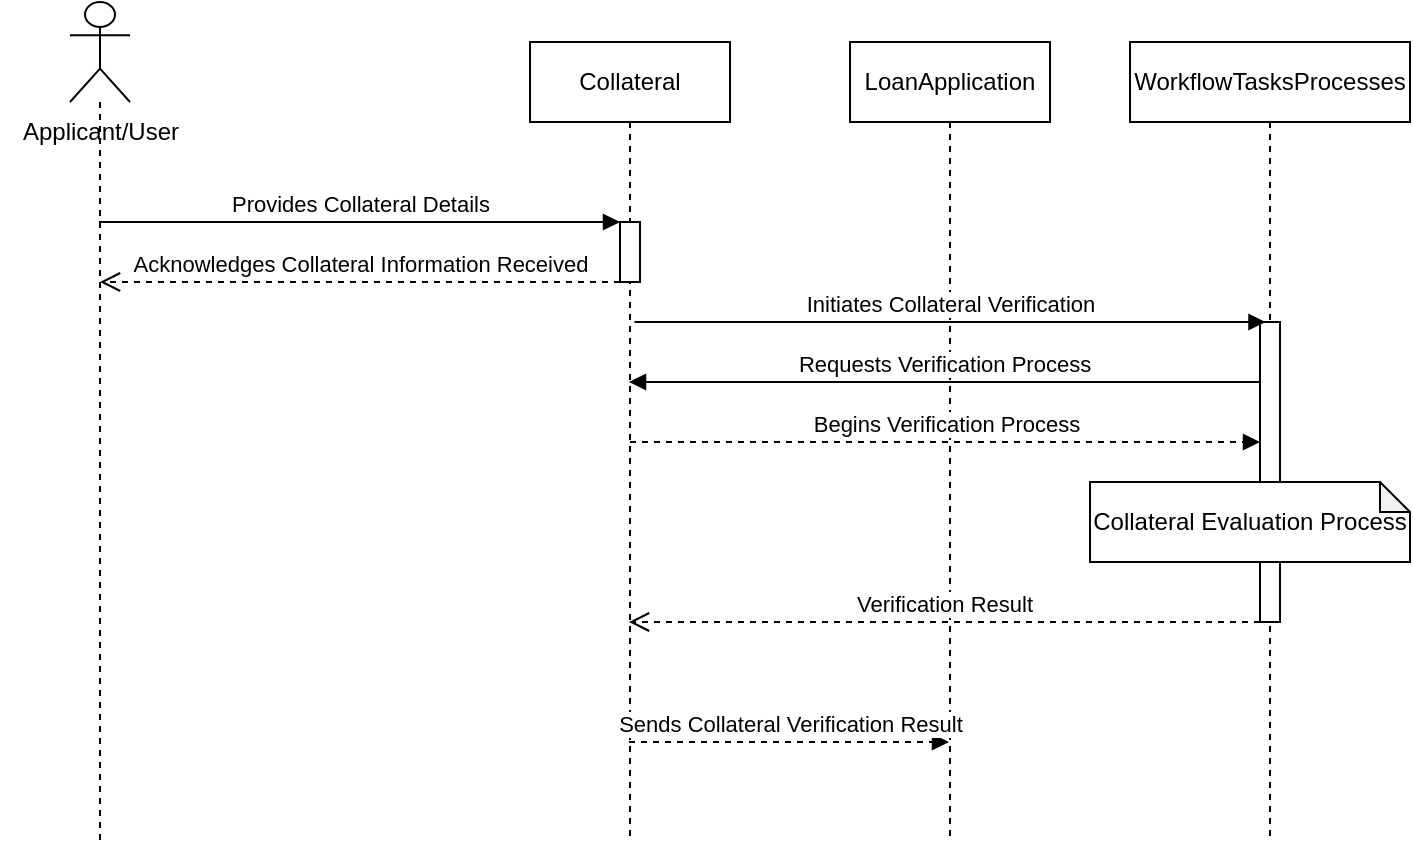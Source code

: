 <mxfile version="22.1.18" type="github">
  <diagram name="Page-1" id="aM4i8X6o--tSt7t3sqs4">
    <mxGraphModel dx="1050" dy="557" grid="1" gridSize="10" guides="1" tooltips="1" connect="1" arrows="1" fold="1" page="1" pageScale="1" pageWidth="850" pageHeight="1100" math="0" shadow="0">
      <root>
        <mxCell id="0" />
        <mxCell id="1" parent="0" />
        <mxCell id="DKn6yU0FKnWCuzOSTYic-1" value="" style="shape=umlLifeline;perimeter=lifelinePerimeter;whiteSpace=wrap;html=1;container=1;dropTarget=0;collapsible=0;recursiveResize=0;outlineConnect=0;portConstraint=eastwest;newEdgeStyle={&quot;curved&quot;:0,&quot;rounded&quot;:0};participant=umlActor;size=50;" vertex="1" parent="1">
          <mxGeometry x="130" y="20" width="30" height="420" as="geometry" />
        </mxCell>
        <mxCell id="DKn6yU0FKnWCuzOSTYic-2" value="Collateral" style="shape=umlLifeline;perimeter=lifelinePerimeter;whiteSpace=wrap;html=1;container=1;dropTarget=0;collapsible=0;recursiveResize=0;outlineConnect=0;portConstraint=eastwest;newEdgeStyle={&quot;curved&quot;:0,&quot;rounded&quot;:0};" vertex="1" parent="1">
          <mxGeometry x="360" y="40" width="100" height="400" as="geometry" />
        </mxCell>
        <mxCell id="DKn6yU0FKnWCuzOSTYic-7" value="" style="html=1;points=[[0,0,0,0,5],[0,1,0,0,-5],[1,0,0,0,5],[1,1,0,0,-5]];perimeter=orthogonalPerimeter;outlineConnect=0;targetShapes=umlLifeline;portConstraint=eastwest;newEdgeStyle={&quot;curved&quot;:0,&quot;rounded&quot;:0};" vertex="1" parent="DKn6yU0FKnWCuzOSTYic-2">
          <mxGeometry x="45" y="90" width="10" height="30" as="geometry" />
        </mxCell>
        <mxCell id="DKn6yU0FKnWCuzOSTYic-3" value="Applicant/User" style="text;html=1;align=center;verticalAlign=middle;resizable=0;points=[];autosize=1;strokeColor=none;fillColor=none;" vertex="1" parent="1">
          <mxGeometry x="95" y="70" width="100" height="30" as="geometry" />
        </mxCell>
        <mxCell id="DKn6yU0FKnWCuzOSTYic-5" value="LoanApplication" style="shape=umlLifeline;perimeter=lifelinePerimeter;whiteSpace=wrap;html=1;container=1;dropTarget=0;collapsible=0;recursiveResize=0;outlineConnect=0;portConstraint=eastwest;newEdgeStyle={&quot;curved&quot;:0,&quot;rounded&quot;:0};" vertex="1" parent="1">
          <mxGeometry x="520" y="40" width="100" height="400" as="geometry" />
        </mxCell>
        <mxCell id="DKn6yU0FKnWCuzOSTYic-6" value="WorkflowTasksProcesses" style="shape=umlLifeline;perimeter=lifelinePerimeter;whiteSpace=wrap;html=1;container=1;dropTarget=0;collapsible=0;recursiveResize=0;outlineConnect=0;portConstraint=eastwest;newEdgeStyle={&quot;curved&quot;:0,&quot;rounded&quot;:0};" vertex="1" parent="1">
          <mxGeometry x="660" y="40" width="140" height="400" as="geometry" />
        </mxCell>
        <mxCell id="DKn6yU0FKnWCuzOSTYic-10" value="" style="html=1;points=[[0,0,0,0,5],[0,1,0,0,-5],[1,0,0,0,5],[1,1,0,0,-5]];perimeter=orthogonalPerimeter;outlineConnect=0;targetShapes=umlLifeline;portConstraint=eastwest;newEdgeStyle={&quot;curved&quot;:0,&quot;rounded&quot;:0};" vertex="1" parent="DKn6yU0FKnWCuzOSTYic-6">
          <mxGeometry x="65" y="140" width="10" height="150" as="geometry" />
        </mxCell>
        <mxCell id="DKn6yU0FKnWCuzOSTYic-8" value="Provides Collateral Details" style="html=1;verticalAlign=bottom;endArrow=block;curved=0;rounded=0;" edge="1" parent="1">
          <mxGeometry width="80" relative="1" as="geometry">
            <mxPoint x="144.5" y="130" as="sourcePoint" />
            <mxPoint x="405" y="130" as="targetPoint" />
          </mxGeometry>
        </mxCell>
        <mxCell id="DKn6yU0FKnWCuzOSTYic-9" value="Acknowledges Collateral Information Received" style="html=1;verticalAlign=bottom;endArrow=open;dashed=1;endSize=8;curved=0;rounded=0;" edge="1" parent="1" source="DKn6yU0FKnWCuzOSTYic-7" target="DKn6yU0FKnWCuzOSTYic-1">
          <mxGeometry relative="1" as="geometry">
            <mxPoint x="350" y="160" as="sourcePoint" />
            <mxPoint x="270" y="160" as="targetPoint" />
            <Array as="points">
              <mxPoint x="300" y="160" />
            </Array>
          </mxGeometry>
        </mxCell>
        <mxCell id="DKn6yU0FKnWCuzOSTYic-11" value="Initiates Collateral Verification" style="html=1;verticalAlign=bottom;endArrow=block;curved=0;rounded=0;" edge="1" parent="1">
          <mxGeometry width="80" relative="1" as="geometry">
            <mxPoint x="412.25" y="180" as="sourcePoint" />
            <mxPoint x="727.75" y="180" as="targetPoint" />
          </mxGeometry>
        </mxCell>
        <mxCell id="DKn6yU0FKnWCuzOSTYic-12" value="Requests Verification Process" style="html=1;verticalAlign=bottom;endArrow=block;curved=0;rounded=0;" edge="1" parent="1">
          <mxGeometry width="80" relative="1" as="geometry">
            <mxPoint x="725" y="210" as="sourcePoint" />
            <mxPoint x="409.5" y="210" as="targetPoint" />
          </mxGeometry>
        </mxCell>
        <mxCell id="DKn6yU0FKnWCuzOSTYic-13" value="Begins Verification Process" style="html=1;verticalAlign=bottom;endArrow=block;curved=0;rounded=0;dashed=1;" edge="1" parent="1" source="DKn6yU0FKnWCuzOSTYic-2" target="DKn6yU0FKnWCuzOSTYic-10">
          <mxGeometry width="80" relative="1" as="geometry">
            <mxPoint x="520" y="310" as="sourcePoint" />
            <mxPoint x="600" y="310" as="targetPoint" />
          </mxGeometry>
        </mxCell>
        <mxCell id="DKn6yU0FKnWCuzOSTYic-14" value="Collateral Evaluation Process" style="shape=note;whiteSpace=wrap;html=1;backgroundOutline=1;darkOpacity=0.05;size=15;" vertex="1" parent="1">
          <mxGeometry x="640" y="260" width="160" height="40" as="geometry" />
        </mxCell>
        <mxCell id="DKn6yU0FKnWCuzOSTYic-15" value="Verification Result" style="html=1;verticalAlign=bottom;endArrow=open;dashed=1;endSize=8;curved=0;rounded=0;" edge="1" parent="1">
          <mxGeometry relative="1" as="geometry">
            <mxPoint x="725" y="330" as="sourcePoint" />
            <mxPoint x="409.5" y="330" as="targetPoint" />
          </mxGeometry>
        </mxCell>
        <mxCell id="DKn6yU0FKnWCuzOSTYic-16" value="Sends Collateral Verification Result" style="html=1;verticalAlign=bottom;endArrow=block;curved=0;rounded=0;dashed=1;" edge="1" parent="1">
          <mxGeometry width="80" relative="1" as="geometry">
            <mxPoint x="409.5" y="390" as="sourcePoint" />
            <mxPoint x="569.5" y="390" as="targetPoint" />
          </mxGeometry>
        </mxCell>
      </root>
    </mxGraphModel>
  </diagram>
</mxfile>
